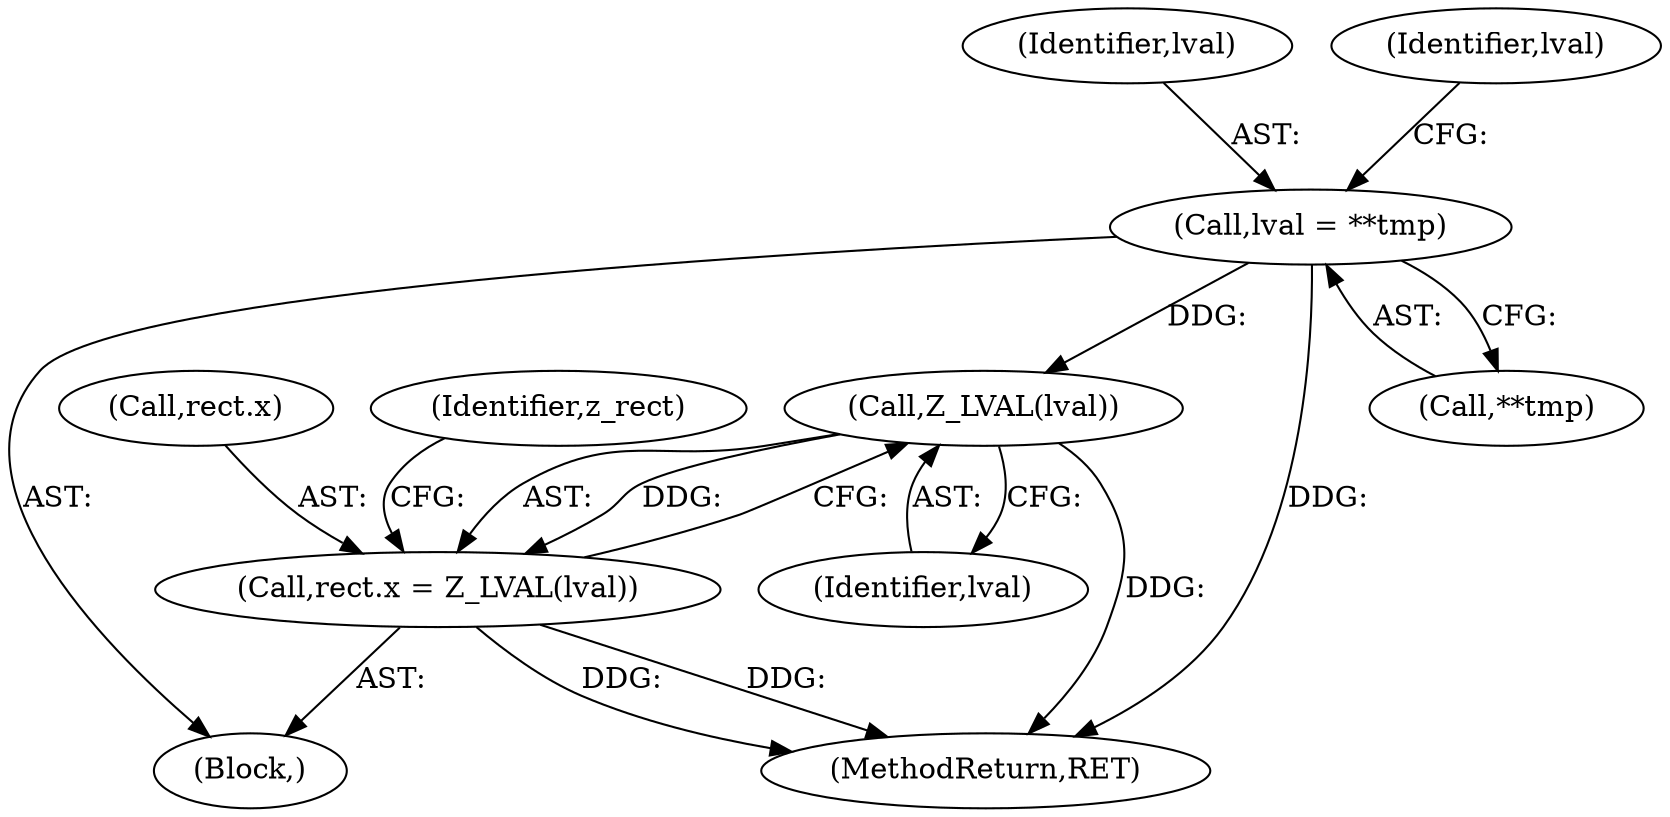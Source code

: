 digraph "0_php-src_2938329ce19cb8c4197dec146c3ec887c6f61d01_1@pointer" {
"1000141" [label="(Call,lval = **tmp)"];
"1000156" [label="(Call,Z_LVAL(lval))"];
"1000152" [label="(Call,rect.x = Z_LVAL(lval))"];
"1000156" [label="(Call,Z_LVAL(lval))"];
"1000152" [label="(Call,rect.x = Z_LVAL(lval))"];
"1000142" [label="(Identifier,lval)"];
"1000148" [label="(Identifier,lval)"];
"1000139" [label="(Block,)"];
"1000143" [label="(Call,**tmp)"];
"1000141" [label="(Call,lval = **tmp)"];
"1000153" [label="(Call,rect.x)"];
"1000173" [label="(Identifier,z_rect)"];
"1000334" [label="(MethodReturn,RET)"];
"1000157" [label="(Identifier,lval)"];
"1000141" -> "1000139"  [label="AST: "];
"1000141" -> "1000143"  [label="CFG: "];
"1000142" -> "1000141"  [label="AST: "];
"1000143" -> "1000141"  [label="AST: "];
"1000148" -> "1000141"  [label="CFG: "];
"1000141" -> "1000334"  [label="DDG: "];
"1000141" -> "1000156"  [label="DDG: "];
"1000156" -> "1000152"  [label="AST: "];
"1000156" -> "1000157"  [label="CFG: "];
"1000157" -> "1000156"  [label="AST: "];
"1000152" -> "1000156"  [label="CFG: "];
"1000156" -> "1000334"  [label="DDG: "];
"1000156" -> "1000152"  [label="DDG: "];
"1000152" -> "1000139"  [label="AST: "];
"1000153" -> "1000152"  [label="AST: "];
"1000173" -> "1000152"  [label="CFG: "];
"1000152" -> "1000334"  [label="DDG: "];
"1000152" -> "1000334"  [label="DDG: "];
}
